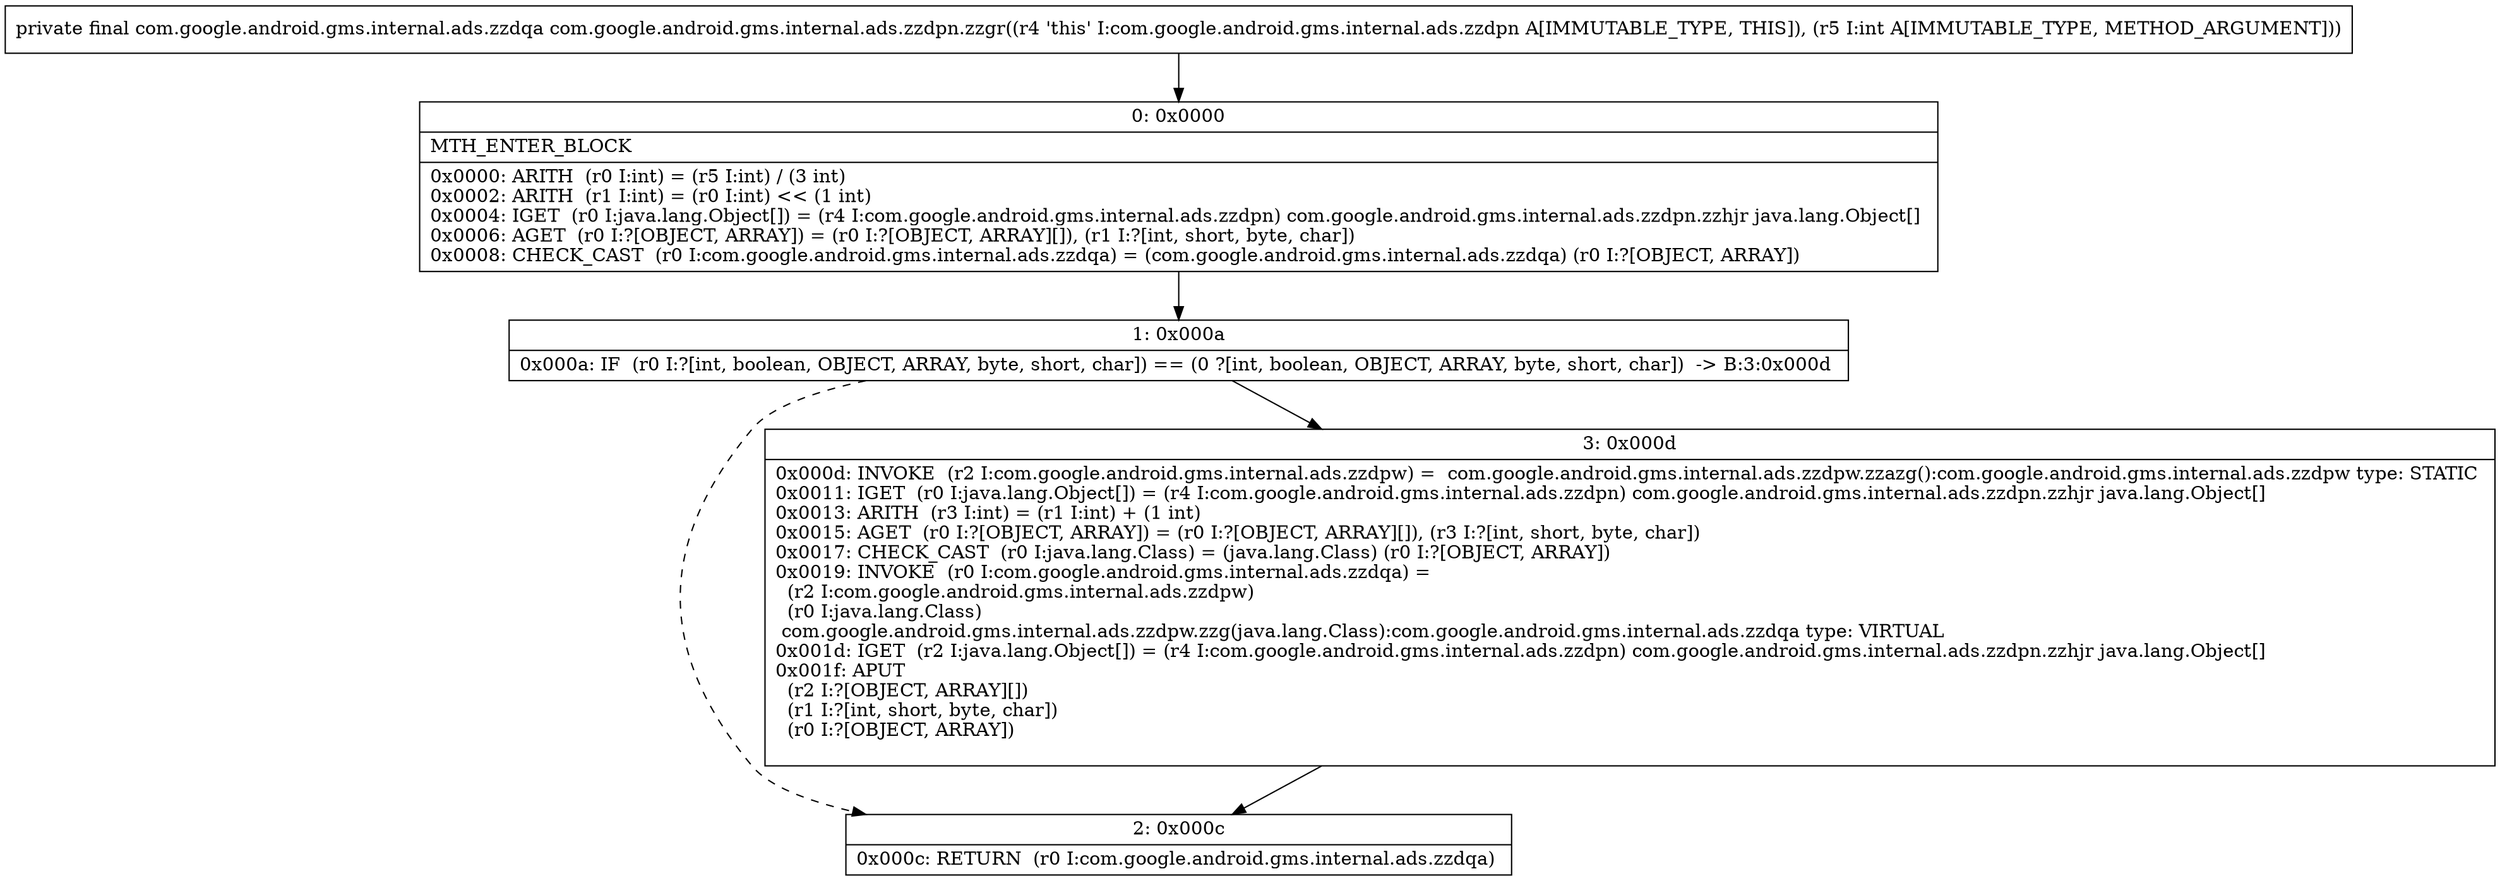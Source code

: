 digraph "CFG forcom.google.android.gms.internal.ads.zzdpn.zzgr(I)Lcom\/google\/android\/gms\/internal\/ads\/zzdqa;" {
Node_0 [shape=record,label="{0\:\ 0x0000|MTH_ENTER_BLOCK\l|0x0000: ARITH  (r0 I:int) = (r5 I:int) \/ (3 int) \l0x0002: ARITH  (r1 I:int) = (r0 I:int) \<\< (1 int) \l0x0004: IGET  (r0 I:java.lang.Object[]) = (r4 I:com.google.android.gms.internal.ads.zzdpn) com.google.android.gms.internal.ads.zzdpn.zzhjr java.lang.Object[] \l0x0006: AGET  (r0 I:?[OBJECT, ARRAY]) = (r0 I:?[OBJECT, ARRAY][]), (r1 I:?[int, short, byte, char]) \l0x0008: CHECK_CAST  (r0 I:com.google.android.gms.internal.ads.zzdqa) = (com.google.android.gms.internal.ads.zzdqa) (r0 I:?[OBJECT, ARRAY]) \l}"];
Node_1 [shape=record,label="{1\:\ 0x000a|0x000a: IF  (r0 I:?[int, boolean, OBJECT, ARRAY, byte, short, char]) == (0 ?[int, boolean, OBJECT, ARRAY, byte, short, char])  \-\> B:3:0x000d \l}"];
Node_2 [shape=record,label="{2\:\ 0x000c|0x000c: RETURN  (r0 I:com.google.android.gms.internal.ads.zzdqa) \l}"];
Node_3 [shape=record,label="{3\:\ 0x000d|0x000d: INVOKE  (r2 I:com.google.android.gms.internal.ads.zzdpw) =  com.google.android.gms.internal.ads.zzdpw.zzazg():com.google.android.gms.internal.ads.zzdpw type: STATIC \l0x0011: IGET  (r0 I:java.lang.Object[]) = (r4 I:com.google.android.gms.internal.ads.zzdpn) com.google.android.gms.internal.ads.zzdpn.zzhjr java.lang.Object[] \l0x0013: ARITH  (r3 I:int) = (r1 I:int) + (1 int) \l0x0015: AGET  (r0 I:?[OBJECT, ARRAY]) = (r0 I:?[OBJECT, ARRAY][]), (r3 I:?[int, short, byte, char]) \l0x0017: CHECK_CAST  (r0 I:java.lang.Class) = (java.lang.Class) (r0 I:?[OBJECT, ARRAY]) \l0x0019: INVOKE  (r0 I:com.google.android.gms.internal.ads.zzdqa) = \l  (r2 I:com.google.android.gms.internal.ads.zzdpw)\l  (r0 I:java.lang.Class)\l com.google.android.gms.internal.ads.zzdpw.zzg(java.lang.Class):com.google.android.gms.internal.ads.zzdqa type: VIRTUAL \l0x001d: IGET  (r2 I:java.lang.Object[]) = (r4 I:com.google.android.gms.internal.ads.zzdpn) com.google.android.gms.internal.ads.zzdpn.zzhjr java.lang.Object[] \l0x001f: APUT  \l  (r2 I:?[OBJECT, ARRAY][])\l  (r1 I:?[int, short, byte, char])\l  (r0 I:?[OBJECT, ARRAY])\l \l}"];
MethodNode[shape=record,label="{private final com.google.android.gms.internal.ads.zzdqa com.google.android.gms.internal.ads.zzdpn.zzgr((r4 'this' I:com.google.android.gms.internal.ads.zzdpn A[IMMUTABLE_TYPE, THIS]), (r5 I:int A[IMMUTABLE_TYPE, METHOD_ARGUMENT])) }"];
MethodNode -> Node_0;
Node_0 -> Node_1;
Node_1 -> Node_2[style=dashed];
Node_1 -> Node_3;
Node_3 -> Node_2;
}

